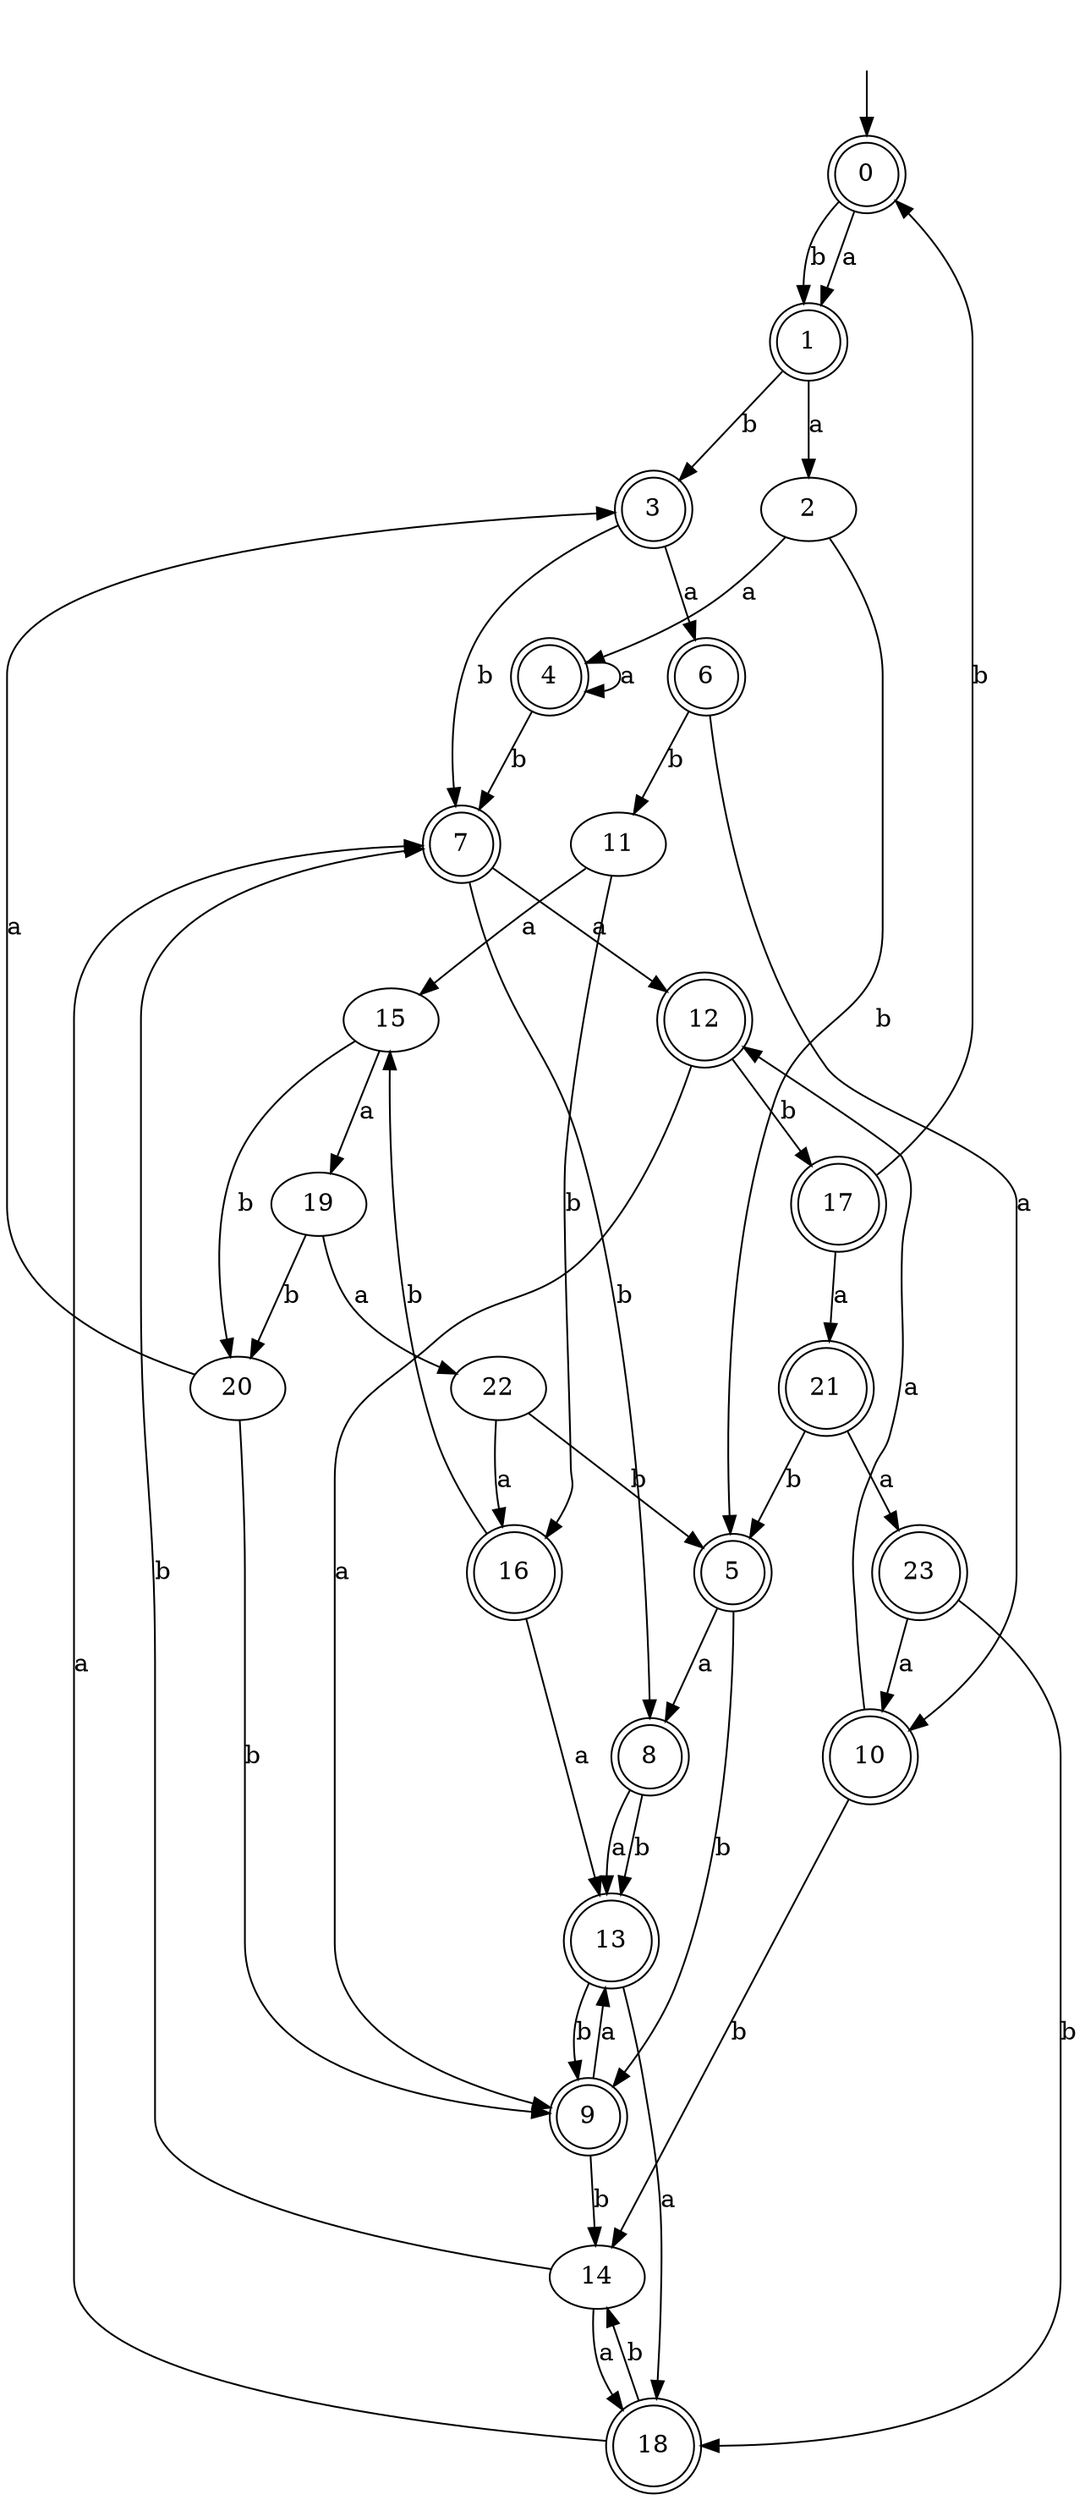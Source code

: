 digraph RandomDFA {
  __start0 [label="", shape=none];
  __start0 -> 0 [label=""];
  0 [shape=circle] [shape=doublecircle]
  0 -> 1 [label="a"]
  0 -> 1 [label="b"]
  1 [shape=doublecircle]
  1 -> 2 [label="a"]
  1 -> 3 [label="b"]
  2
  2 -> 4 [label="a"]
  2 -> 5 [label="b"]
  3 [shape=doublecircle]
  3 -> 6 [label="a"]
  3 -> 7 [label="b"]
  4 [shape=doublecircle]
  4 -> 4 [label="a"]
  4 -> 7 [label="b"]
  5 [shape=doublecircle]
  5 -> 8 [label="a"]
  5 -> 9 [label="b"]
  6 [shape=doublecircle]
  6 -> 10 [label="a"]
  6 -> 11 [label="b"]
  7 [shape=doublecircle]
  7 -> 12 [label="a"]
  7 -> 8 [label="b"]
  8 [shape=doublecircle]
  8 -> 13 [label="a"]
  8 -> 13 [label="b"]
  9 [shape=doublecircle]
  9 -> 13 [label="a"]
  9 -> 14 [label="b"]
  10 [shape=doublecircle]
  10 -> 12 [label="a"]
  10 -> 14 [label="b"]
  11
  11 -> 15 [label="a"]
  11 -> 16 [label="b"]
  12 [shape=doublecircle]
  12 -> 9 [label="a"]
  12 -> 17 [label="b"]
  13 [shape=doublecircle]
  13 -> 18 [label="a"]
  13 -> 9 [label="b"]
  14
  14 -> 18 [label="a"]
  14 -> 7 [label="b"]
  15
  15 -> 19 [label="a"]
  15 -> 20 [label="b"]
  16 [shape=doublecircle]
  16 -> 13 [label="a"]
  16 -> 15 [label="b"]
  17 [shape=doublecircle]
  17 -> 21 [label="a"]
  17 -> 0 [label="b"]
  18 [shape=doublecircle]
  18 -> 7 [label="a"]
  18 -> 14 [label="b"]
  19
  19 -> 22 [label="a"]
  19 -> 20 [label="b"]
  20
  20 -> 3 [label="a"]
  20 -> 9 [label="b"]
  21 [shape=doublecircle]
  21 -> 23 [label="a"]
  21 -> 5 [label="b"]
  22
  22 -> 16 [label="a"]
  22 -> 5 [label="b"]
  23 [shape=doublecircle]
  23 -> 10 [label="a"]
  23 -> 18 [label="b"]
}
